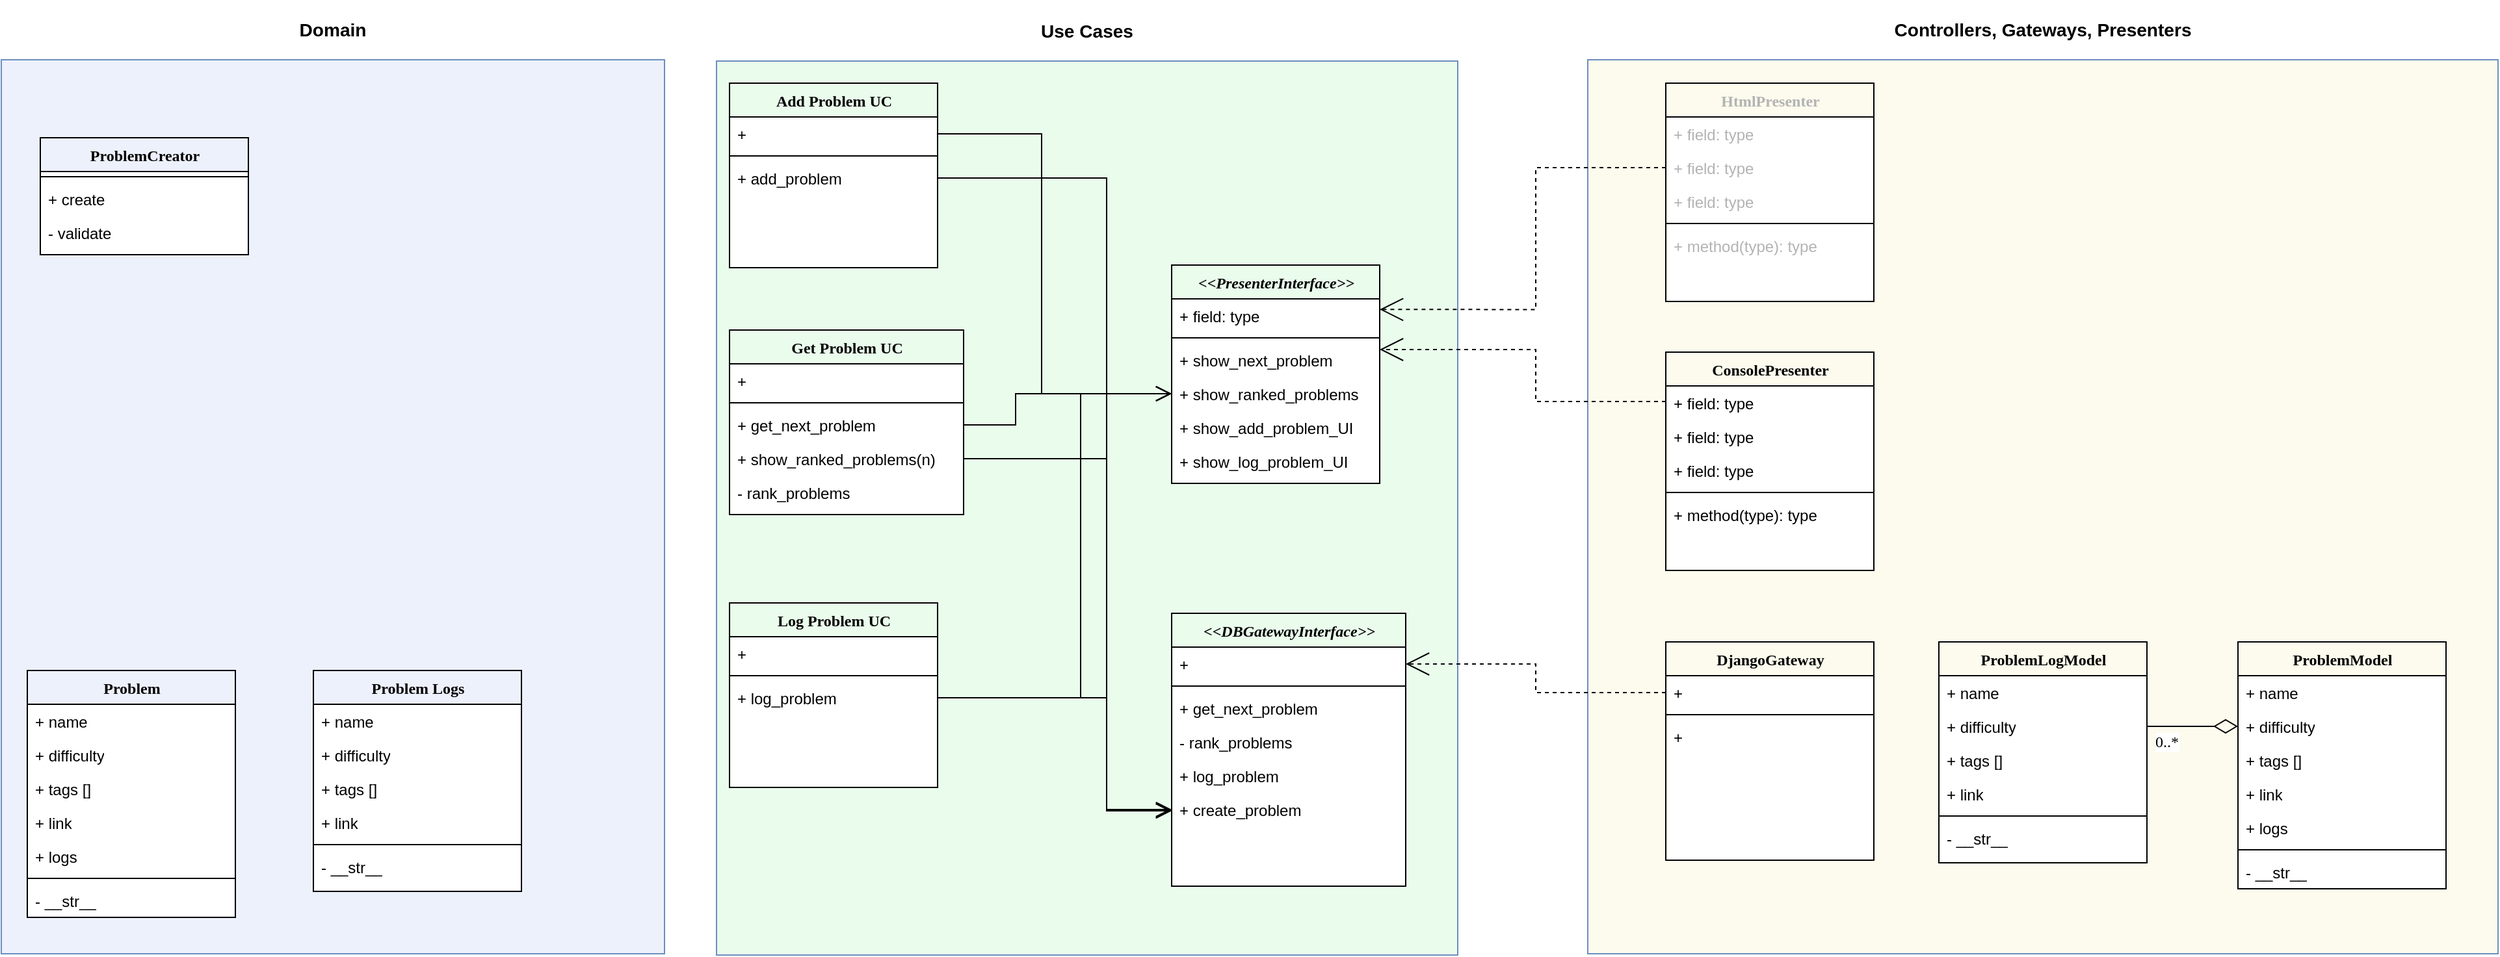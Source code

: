 <mxfile version="14.1.8" type="device"><diagram name="Page-1" id="6133507b-19e7-1e82-6fc7-422aa6c4b21f"><mxGraphModel dx="3162" dy="1176" grid="1" gridSize="10" guides="1" tooltips="1" connect="1" arrows="1" fold="1" page="1" pageScale="1" pageWidth="1100" pageHeight="850" background="#ffffff" math="0" shadow="0"><root><mxCell id="0"/><mxCell id="1" parent="0"/><mxCell id="aO1fJC1LXlytpb3senn0-112" value="&lt;h3&gt;Use Cases&lt;/h3&gt;" style="rounded=0;whiteSpace=wrap;html=1;strokeColor=#6c8ebf;align=center;labelPosition=center;verticalLabelPosition=top;verticalAlign=bottom;spacing=0;fillColor=#EAFCEC;" parent="1" vertex="1"><mxGeometry x="390" y="81" width="570" height="688" as="geometry"/></mxCell><mxCell id="aO1fJC1LXlytpb3senn0-108" value="&lt;h3&gt;Domain&lt;/h3&gt;" style="rounded=0;whiteSpace=wrap;html=1;strokeColor=#6c8ebf;fillColor=#EDF1FC;align=center;labelPosition=center;verticalLabelPosition=top;verticalAlign=bottom;spacing=0;" parent="1" vertex="1"><mxGeometry x="-160" y="80" width="510" height="688" as="geometry"/></mxCell><mxCell id="aO1fJC1LXlytpb3senn0-107" value="&lt;h3&gt;Controllers, Gateways, Presenters&lt;/h3&gt;" style="rounded=0;whiteSpace=wrap;html=1;strokeColor=#6c8ebf;align=center;labelPosition=center;verticalLabelPosition=top;verticalAlign=bottom;spacing=0;fillColor=#FCFBED;" parent="1" vertex="1"><mxGeometry x="1060" y="80" width="700" height="688" as="geometry"/></mxCell><mxCell id="aO1fJC1LXlytpb3senn0-5" value="Add Problem UC" style="swimlane;html=1;fontStyle=1;align=center;verticalAlign=top;childLayout=stackLayout;horizontal=1;startSize=26;horizontalStack=0;resizeParent=1;resizeLast=0;collapsible=1;marginBottom=0;swimlaneFillColor=#ffffff;rounded=0;shadow=0;comic=0;labelBackgroundColor=none;strokeWidth=1;fillColor=none;fontFamily=Verdana;fontSize=12" parent="1" vertex="1"><mxGeometry x="400" y="98" width="160" height="142" as="geometry"/></mxCell><mxCell id="aO1fJC1LXlytpb3senn0-7" value="+" style="text;html=1;strokeColor=none;fillColor=none;align=left;verticalAlign=top;spacingLeft=4;spacingRight=4;whiteSpace=wrap;overflow=hidden;rotatable=0;points=[[0,0.5],[1,0.5]];portConstraint=eastwest;" parent="aO1fJC1LXlytpb3senn0-5" vertex="1"><mxGeometry y="26" width="160" height="26" as="geometry"/></mxCell><mxCell id="aO1fJC1LXlytpb3senn0-8" value="" style="line;html=1;strokeWidth=1;fillColor=none;align=left;verticalAlign=middle;spacingTop=-1;spacingLeft=3;spacingRight=3;rotatable=0;labelPosition=right;points=[];portConstraint=eastwest;" parent="aO1fJC1LXlytpb3senn0-5" vertex="1"><mxGeometry y="52" width="160" height="8" as="geometry"/></mxCell><mxCell id="aO1fJC1LXlytpb3senn0-9" value="+ add_problem" style="text;html=1;strokeColor=none;fillColor=none;align=left;verticalAlign=top;spacingLeft=4;spacingRight=4;whiteSpace=wrap;overflow=hidden;rotatable=0;points=[[0,0.5],[1,0.5]];portConstraint=eastwest;" parent="aO1fJC1LXlytpb3senn0-5" vertex="1"><mxGeometry y="60" width="160" height="26" as="geometry"/></mxCell><mxCell id="aO1fJC1LXlytpb3senn0-11" value="Problem" style="swimlane;html=1;fontStyle=1;align=center;verticalAlign=top;childLayout=stackLayout;horizontal=1;startSize=26;horizontalStack=0;resizeParent=1;resizeLast=0;collapsible=1;marginBottom=0;swimlaneFillColor=#ffffff;rounded=0;shadow=0;comic=0;labelBackgroundColor=none;strokeWidth=1;fillColor=none;fontFamily=Verdana;fontSize=12" parent="1" vertex="1"><mxGeometry x="-140" y="550" width="160" height="190" as="geometry"/></mxCell><mxCell id="aO1fJC1LXlytpb3senn0-12" value="+ name" style="text;html=1;strokeColor=none;fillColor=none;align=left;verticalAlign=top;spacingLeft=4;spacingRight=4;whiteSpace=wrap;overflow=hidden;rotatable=0;points=[[0,0.5],[1,0.5]];portConstraint=eastwest;" parent="aO1fJC1LXlytpb3senn0-11" vertex="1"><mxGeometry y="26" width="160" height="26" as="geometry"/></mxCell><mxCell id="aO1fJC1LXlytpb3senn0-18" value="+ difficulty" style="text;html=1;strokeColor=none;fillColor=none;align=left;verticalAlign=top;spacingLeft=4;spacingRight=4;whiteSpace=wrap;overflow=hidden;rotatable=0;points=[[0,0.5],[1,0.5]];portConstraint=eastwest;" parent="aO1fJC1LXlytpb3senn0-11" vertex="1"><mxGeometry y="52" width="160" height="26" as="geometry"/></mxCell><mxCell id="aO1fJC1LXlytpb3senn0-17" value="+ tags []" style="text;html=1;strokeColor=none;fillColor=none;align=left;verticalAlign=top;spacingLeft=4;spacingRight=4;whiteSpace=wrap;overflow=hidden;rotatable=0;points=[[0,0.5],[1,0.5]];portConstraint=eastwest;" parent="aO1fJC1LXlytpb3senn0-11" vertex="1"><mxGeometry y="78" width="160" height="26" as="geometry"/></mxCell><mxCell id="aO1fJC1LXlytpb3senn0-13" value="+ link" style="text;html=1;strokeColor=none;fillColor=none;align=left;verticalAlign=top;spacingLeft=4;spacingRight=4;whiteSpace=wrap;overflow=hidden;rotatable=0;points=[[0,0.5],[1,0.5]];portConstraint=eastwest;" parent="aO1fJC1LXlytpb3senn0-11" vertex="1"><mxGeometry y="104" width="160" height="26" as="geometry"/></mxCell><mxCell id="aO1fJC1LXlytpb3senn0-26" value="+ logs" style="text;html=1;strokeColor=none;fillColor=none;align=left;verticalAlign=top;spacingLeft=4;spacingRight=4;whiteSpace=wrap;overflow=hidden;rotatable=0;points=[[0,0.5],[1,0.5]];portConstraint=eastwest;" parent="aO1fJC1LXlytpb3senn0-11" vertex="1"><mxGeometry y="130" width="160" height="26" as="geometry"/></mxCell><mxCell id="aO1fJC1LXlytpb3senn0-14" value="" style="line;html=1;strokeWidth=1;fillColor=none;align=left;verticalAlign=middle;spacingTop=-1;spacingLeft=3;spacingRight=3;rotatable=0;labelPosition=right;points=[];portConstraint=eastwest;" parent="aO1fJC1LXlytpb3senn0-11" vertex="1"><mxGeometry y="156" width="160" height="8" as="geometry"/></mxCell><mxCell id="aO1fJC1LXlytpb3senn0-15" value="- __str__" style="text;html=1;strokeColor=none;fillColor=none;align=left;verticalAlign=top;spacingLeft=4;spacingRight=4;whiteSpace=wrap;overflow=hidden;rotatable=0;points=[[0,0.5],[1,0.5]];portConstraint=eastwest;" parent="aO1fJC1LXlytpb3senn0-11" vertex="1"><mxGeometry y="164" width="160" height="26" as="geometry"/></mxCell><mxCell id="aO1fJC1LXlytpb3senn0-19" value="Problem Logs" style="swimlane;html=1;fontStyle=1;align=center;verticalAlign=top;childLayout=stackLayout;horizontal=1;startSize=26;horizontalStack=0;resizeParent=1;resizeLast=0;collapsible=1;marginBottom=0;swimlaneFillColor=#ffffff;rounded=0;shadow=0;comic=0;labelBackgroundColor=none;strokeWidth=1;fillColor=none;fontFamily=Verdana;fontSize=12" parent="1" vertex="1"><mxGeometry x="80" y="550" width="160" height="170" as="geometry"/></mxCell><mxCell id="aO1fJC1LXlytpb3senn0-20" value="+ name" style="text;html=1;strokeColor=none;fillColor=none;align=left;verticalAlign=top;spacingLeft=4;spacingRight=4;whiteSpace=wrap;overflow=hidden;rotatable=0;points=[[0,0.5],[1,0.5]];portConstraint=eastwest;" parent="aO1fJC1LXlytpb3senn0-19" vertex="1"><mxGeometry y="26" width="160" height="26" as="geometry"/></mxCell><mxCell id="aO1fJC1LXlytpb3senn0-21" value="+ difficulty" style="text;html=1;strokeColor=none;fillColor=none;align=left;verticalAlign=top;spacingLeft=4;spacingRight=4;whiteSpace=wrap;overflow=hidden;rotatable=0;points=[[0,0.5],[1,0.5]];portConstraint=eastwest;" parent="aO1fJC1LXlytpb3senn0-19" vertex="1"><mxGeometry y="52" width="160" height="26" as="geometry"/></mxCell><mxCell id="aO1fJC1LXlytpb3senn0-22" value="+ tags []" style="text;html=1;strokeColor=none;fillColor=none;align=left;verticalAlign=top;spacingLeft=4;spacingRight=4;whiteSpace=wrap;overflow=hidden;rotatable=0;points=[[0,0.5],[1,0.5]];portConstraint=eastwest;" parent="aO1fJC1LXlytpb3senn0-19" vertex="1"><mxGeometry y="78" width="160" height="26" as="geometry"/></mxCell><mxCell id="aO1fJC1LXlytpb3senn0-23" value="+ link" style="text;html=1;strokeColor=none;fillColor=none;align=left;verticalAlign=top;spacingLeft=4;spacingRight=4;whiteSpace=wrap;overflow=hidden;rotatable=0;points=[[0,0.5],[1,0.5]];portConstraint=eastwest;" parent="aO1fJC1LXlytpb3senn0-19" vertex="1"><mxGeometry y="104" width="160" height="26" as="geometry"/></mxCell><mxCell id="aO1fJC1LXlytpb3senn0-24" value="" style="line;html=1;strokeWidth=1;fillColor=none;align=left;verticalAlign=middle;spacingTop=-1;spacingLeft=3;spacingRight=3;rotatable=0;labelPosition=right;points=[];portConstraint=eastwest;" parent="aO1fJC1LXlytpb3senn0-19" vertex="1"><mxGeometry y="130" width="160" height="8" as="geometry"/></mxCell><mxCell id="aO1fJC1LXlytpb3senn0-25" value="- __str__" style="text;html=1;strokeColor=none;fillColor=none;align=left;verticalAlign=top;spacingLeft=4;spacingRight=4;whiteSpace=wrap;overflow=hidden;rotatable=0;points=[[0,0.5],[1,0.5]];portConstraint=eastwest;" parent="aO1fJC1LXlytpb3senn0-19" vertex="1"><mxGeometry y="138" width="160" height="26" as="geometry"/></mxCell><mxCell id="aO1fJC1LXlytpb3senn0-29" value="Log Problem UC" style="swimlane;html=1;fontStyle=1;align=center;verticalAlign=top;childLayout=stackLayout;horizontal=1;startSize=26;horizontalStack=0;resizeParent=1;resizeLast=0;collapsible=1;marginBottom=0;swimlaneFillColor=#ffffff;rounded=0;shadow=0;comic=0;labelBackgroundColor=none;strokeWidth=1;fillColor=none;fontFamily=Verdana;fontSize=12" parent="1" vertex="1"><mxGeometry x="400" y="498" width="160" height="142" as="geometry"/></mxCell><mxCell id="aO1fJC1LXlytpb3senn0-30" value="+" style="text;html=1;strokeColor=none;fillColor=none;align=left;verticalAlign=top;spacingLeft=4;spacingRight=4;whiteSpace=wrap;overflow=hidden;rotatable=0;points=[[0,0.5],[1,0.5]];portConstraint=eastwest;" parent="aO1fJC1LXlytpb3senn0-29" vertex="1"><mxGeometry y="26" width="160" height="26" as="geometry"/></mxCell><mxCell id="aO1fJC1LXlytpb3senn0-32" value="" style="line;html=1;strokeWidth=1;fillColor=none;align=left;verticalAlign=middle;spacingTop=-1;spacingLeft=3;spacingRight=3;rotatable=0;labelPosition=right;points=[];portConstraint=eastwest;" parent="aO1fJC1LXlytpb3senn0-29" vertex="1"><mxGeometry y="52" width="160" height="8" as="geometry"/></mxCell><mxCell id="aO1fJC1LXlytpb3senn0-33" value="+ log_problem" style="text;html=1;strokeColor=none;fillColor=none;align=left;verticalAlign=top;spacingLeft=4;spacingRight=4;whiteSpace=wrap;overflow=hidden;rotatable=0;points=[[0,0.5],[1,0.5]];portConstraint=eastwest;" parent="aO1fJC1LXlytpb3senn0-29" vertex="1"><mxGeometry y="60" width="160" height="26" as="geometry"/></mxCell><mxCell id="aO1fJC1LXlytpb3senn0-35" style="edgeStyle=orthogonalEdgeStyle;rounded=0;html=1;dashed=1;labelBackgroundColor=none;startArrow=none;startFill=0;startSize=8;endArrow=open;endFill=0;endSize=16;fontFamily=Verdana;fontSize=12;entryX=1;entryY=0.5;entryDx=0;entryDy=0;" parent="1" source="aO1fJC1LXlytpb3senn0-36" edge="1"><mxGeometry relative="1" as="geometry"><Array as="points"><mxPoint x="1020" y="343"/><mxPoint x="1020" y="303"/></Array><mxPoint x="900" y="303" as="targetPoint"/></mxGeometry></mxCell><mxCell id="aO1fJC1LXlytpb3senn0-36" value="ConsolePresenter" style="swimlane;html=1;fontStyle=1;align=center;verticalAlign=top;childLayout=stackLayout;horizontal=1;startSize=26;horizontalStack=0;resizeParent=1;resizeLast=0;collapsible=1;marginBottom=0;swimlaneFillColor=#ffffff;rounded=0;shadow=0;comic=0;labelBackgroundColor=none;strokeWidth=1;fillColor=none;fontFamily=Verdana;fontSize=12" parent="1" vertex="1"><mxGeometry x="1120" y="305" width="160" height="168" as="geometry"/></mxCell><mxCell id="aO1fJC1LXlytpb3senn0-37" value="+ field: type" style="text;html=1;strokeColor=none;fillColor=none;align=left;verticalAlign=top;spacingLeft=4;spacingRight=4;whiteSpace=wrap;overflow=hidden;rotatable=0;points=[[0,0.5],[1,0.5]];portConstraint=eastwest;" parent="aO1fJC1LXlytpb3senn0-36" vertex="1"><mxGeometry y="26" width="160" height="26" as="geometry"/></mxCell><mxCell id="aO1fJC1LXlytpb3senn0-38" value="+ field: type" style="text;html=1;strokeColor=none;fillColor=none;align=left;verticalAlign=top;spacingLeft=4;spacingRight=4;whiteSpace=wrap;overflow=hidden;rotatable=0;points=[[0,0.5],[1,0.5]];portConstraint=eastwest;" parent="aO1fJC1LXlytpb3senn0-36" vertex="1"><mxGeometry y="52" width="160" height="26" as="geometry"/></mxCell><mxCell id="aO1fJC1LXlytpb3senn0-39" value="+ field: type" style="text;html=1;strokeColor=none;fillColor=none;align=left;verticalAlign=top;spacingLeft=4;spacingRight=4;whiteSpace=wrap;overflow=hidden;rotatable=0;points=[[0,0.5],[1,0.5]];portConstraint=eastwest;" parent="aO1fJC1LXlytpb3senn0-36" vertex="1"><mxGeometry y="78" width="160" height="26" as="geometry"/></mxCell><mxCell id="aO1fJC1LXlytpb3senn0-40" value="" style="line;html=1;strokeWidth=1;fillColor=none;align=left;verticalAlign=middle;spacingTop=-1;spacingLeft=3;spacingRight=3;rotatable=0;labelPosition=right;points=[];portConstraint=eastwest;" parent="aO1fJC1LXlytpb3senn0-36" vertex="1"><mxGeometry y="104" width="160" height="8" as="geometry"/></mxCell><mxCell id="aO1fJC1LXlytpb3senn0-41" value="+ method(type): type" style="text;html=1;strokeColor=none;fillColor=none;align=left;verticalAlign=top;spacingLeft=4;spacingRight=4;whiteSpace=wrap;overflow=hidden;rotatable=0;points=[[0,0.5],[1,0.5]];portConstraint=eastwest;" parent="aO1fJC1LXlytpb3senn0-36" vertex="1"><mxGeometry y="112" width="160" height="26" as="geometry"/></mxCell><mxCell id="aO1fJC1LXlytpb3senn0-43" value="HtmlPresenter" style="swimlane;html=1;fontStyle=1;align=center;verticalAlign=top;childLayout=stackLayout;horizontal=1;startSize=26;horizontalStack=0;resizeParent=1;resizeLast=0;collapsible=1;marginBottom=0;swimlaneFillColor=#ffffff;rounded=0;shadow=0;comic=0;labelBackgroundColor=none;strokeWidth=1;fillColor=none;fontFamily=Verdana;fontSize=12;fontColor=#B3B3B3;" parent="1" vertex="1"><mxGeometry x="1120" y="98" width="160" height="168" as="geometry"/></mxCell><mxCell id="aO1fJC1LXlytpb3senn0-44" value="+ field: type" style="text;html=1;strokeColor=none;fillColor=none;align=left;verticalAlign=top;spacingLeft=4;spacingRight=4;whiteSpace=wrap;overflow=hidden;rotatable=0;points=[[0,0.5],[1,0.5]];portConstraint=eastwest;fontColor=#B3B3B3;" parent="aO1fJC1LXlytpb3senn0-43" vertex="1"><mxGeometry y="26" width="160" height="26" as="geometry"/></mxCell><mxCell id="aO1fJC1LXlytpb3senn0-45" value="+ field: type" style="text;html=1;strokeColor=none;fillColor=none;align=left;verticalAlign=top;spacingLeft=4;spacingRight=4;whiteSpace=wrap;overflow=hidden;rotatable=0;points=[[0,0.5],[1,0.5]];portConstraint=eastwest;fontColor=#B3B3B3;" parent="aO1fJC1LXlytpb3senn0-43" vertex="1"><mxGeometry y="52" width="160" height="26" as="geometry"/></mxCell><mxCell id="aO1fJC1LXlytpb3senn0-46" value="+ field: type" style="text;html=1;strokeColor=none;fillColor=none;align=left;verticalAlign=top;spacingLeft=4;spacingRight=4;whiteSpace=wrap;overflow=hidden;rotatable=0;points=[[0,0.5],[1,0.5]];portConstraint=eastwest;fontColor=#B3B3B3;" parent="aO1fJC1LXlytpb3senn0-43" vertex="1"><mxGeometry y="78" width="160" height="26" as="geometry"/></mxCell><mxCell id="aO1fJC1LXlytpb3senn0-47" value="" style="line;html=1;strokeWidth=1;fillColor=none;align=left;verticalAlign=middle;spacingTop=-1;spacingLeft=3;spacingRight=3;rotatable=0;labelPosition=right;points=[];portConstraint=eastwest;" parent="aO1fJC1LXlytpb3senn0-43" vertex="1"><mxGeometry y="104" width="160" height="8" as="geometry"/></mxCell><mxCell id="aO1fJC1LXlytpb3senn0-48" value="+ method(type): type" style="text;html=1;strokeColor=none;fillColor=none;align=left;verticalAlign=top;spacingLeft=4;spacingRight=4;whiteSpace=wrap;overflow=hidden;rotatable=0;points=[[0,0.5],[1,0.5]];portConstraint=eastwest;fontColor=#B3B3B3;" parent="aO1fJC1LXlytpb3senn0-43" vertex="1"><mxGeometry y="112" width="160" height="26" as="geometry"/></mxCell><mxCell id="aO1fJC1LXlytpb3senn0-49" style="edgeStyle=orthogonalEdgeStyle;rounded=0;html=1;dashed=1;labelBackgroundColor=none;startArrow=none;startFill=0;startSize=8;endArrow=open;endFill=0;endSize=16;fontFamily=Verdana;fontSize=12;entryX=1;entryY=0.314;entryDx=0;entryDy=0;exitX=0;exitY=0.5;exitDx=0;exitDy=0;entryPerimeter=0;" parent="1" source="aO1fJC1LXlytpb3senn0-45" target="aO1fJC1LXlytpb3senn0-60" edge="1"><mxGeometry relative="1" as="geometry"><Array as="points"><mxPoint x="1020" y="163"/><mxPoint x="1020" y="272"/></Array><mxPoint x="1125" y="258" as="sourcePoint"/><mxPoint x="910" y="273" as="targetPoint"/></mxGeometry></mxCell><mxCell id="aO1fJC1LXlytpb3senn0-52" value="DjangoGateway" style="swimlane;html=1;fontStyle=1;align=center;verticalAlign=top;childLayout=stackLayout;horizontal=1;startSize=26;horizontalStack=0;resizeParent=1;resizeLast=0;collapsible=1;marginBottom=0;swimlaneFillColor=#ffffff;rounded=0;shadow=0;comic=0;labelBackgroundColor=none;strokeWidth=1;fillColor=none;fontFamily=Verdana;fontSize=12" parent="1" vertex="1"><mxGeometry x="1120" y="528" width="160" height="168" as="geometry"/></mxCell><mxCell id="aO1fJC1LXlytpb3senn0-53" value="+" style="text;html=1;strokeColor=none;fillColor=none;align=left;verticalAlign=top;spacingLeft=4;spacingRight=4;whiteSpace=wrap;overflow=hidden;rotatable=0;points=[[0,0.5],[1,0.5]];portConstraint=eastwest;" parent="aO1fJC1LXlytpb3senn0-52" vertex="1"><mxGeometry y="26" width="160" height="26" as="geometry"/></mxCell><mxCell id="aO1fJC1LXlytpb3senn0-56" value="" style="line;html=1;strokeWidth=1;fillColor=none;align=left;verticalAlign=middle;spacingTop=-1;spacingLeft=3;spacingRight=3;rotatable=0;labelPosition=right;points=[];portConstraint=eastwest;" parent="aO1fJC1LXlytpb3senn0-52" vertex="1"><mxGeometry y="52" width="160" height="8" as="geometry"/></mxCell><mxCell id="aO1fJC1LXlytpb3senn0-57" value="+" style="text;html=1;strokeColor=none;fillColor=none;align=left;verticalAlign=top;spacingLeft=4;spacingRight=4;whiteSpace=wrap;overflow=hidden;rotatable=0;points=[[0,0.5],[1,0.5]];portConstraint=eastwest;" parent="aO1fJC1LXlytpb3senn0-52" vertex="1"><mxGeometry y="60" width="160" height="26" as="geometry"/></mxCell><mxCell id="aO1fJC1LXlytpb3senn0-58" style="edgeStyle=orthogonalEdgeStyle;rounded=0;html=1;dashed=1;labelBackgroundColor=none;startArrow=none;startFill=0;startSize=8;endArrow=open;endFill=0;endSize=16;fontFamily=Verdana;fontSize=12;entryX=1;entryY=0.5;entryDx=0;entryDy=0;exitX=0;exitY=0.5;exitDx=0;exitDy=0;" parent="1" source="aO1fJC1LXlytpb3senn0-53" target="aO1fJC1LXlytpb3senn0-66" edge="1"><mxGeometry relative="1" as="geometry"><Array as="points"><mxPoint x="1020" y="567"/><mxPoint x="1020" y="545"/></Array><mxPoint x="1070" y="518" as="sourcePoint"/><mxPoint x="910" y="630" as="targetPoint"/></mxGeometry></mxCell><mxCell id="aO1fJC1LXlytpb3senn0-59" value="&lt;i&gt;&amp;lt;&amp;lt;PresenterInterface&amp;gt;&amp;gt;&lt;/i&gt;" style="swimlane;html=1;fontStyle=1;align=center;verticalAlign=top;childLayout=stackLayout;horizontal=1;startSize=26;horizontalStack=0;resizeParent=1;resizeLast=0;collapsible=1;marginBottom=0;swimlaneFillColor=#ffffff;rounded=0;shadow=0;comic=0;labelBackgroundColor=none;strokeWidth=1;fillColor=none;fontFamily=Verdana;fontSize=12" parent="1" vertex="1"><mxGeometry x="740" y="238" width="160" height="168" as="geometry"/></mxCell><mxCell id="aO1fJC1LXlytpb3senn0-60" value="+ field: type" style="text;html=1;strokeColor=none;fillColor=none;align=left;verticalAlign=top;spacingLeft=4;spacingRight=4;whiteSpace=wrap;overflow=hidden;rotatable=0;points=[[0,0.5],[1,0.5]];portConstraint=eastwest;" parent="aO1fJC1LXlytpb3senn0-59" vertex="1"><mxGeometry y="26" width="160" height="26" as="geometry"/></mxCell><mxCell id="aO1fJC1LXlytpb3senn0-63" value="" style="line;html=1;strokeWidth=1;fillColor=none;align=left;verticalAlign=middle;spacingTop=-1;spacingLeft=3;spacingRight=3;rotatable=0;labelPosition=right;points=[];portConstraint=eastwest;" parent="aO1fJC1LXlytpb3senn0-59" vertex="1"><mxGeometry y="52" width="160" height="8" as="geometry"/></mxCell><mxCell id="aO1fJC1LXlytpb3senn0-64" value="+ show_next_problem" style="text;html=1;strokeColor=none;fillColor=none;align=left;verticalAlign=top;spacingLeft=4;spacingRight=4;whiteSpace=wrap;overflow=hidden;rotatable=0;points=[[0,0.5],[1,0.5]];portConstraint=eastwest;" parent="aO1fJC1LXlytpb3senn0-59" vertex="1"><mxGeometry y="60" width="160" height="26" as="geometry"/></mxCell><mxCell id="aO1fJC1LXlytpb3senn0-95" value="+ show_ranked_problems" style="text;html=1;strokeColor=none;fillColor=none;align=left;verticalAlign=top;spacingLeft=4;spacingRight=4;whiteSpace=wrap;overflow=hidden;rotatable=0;points=[[0,0.5],[1,0.5]];portConstraint=eastwest;" parent="aO1fJC1LXlytpb3senn0-59" vertex="1"><mxGeometry y="86" width="160" height="26" as="geometry"/></mxCell><mxCell id="aO1fJC1LXlytpb3senn0-96" value="+ show_add_problem_UI" style="text;html=1;strokeColor=none;fillColor=none;align=left;verticalAlign=top;spacingLeft=4;spacingRight=4;whiteSpace=wrap;overflow=hidden;rotatable=0;points=[[0,0.5],[1,0.5]];portConstraint=eastwest;" parent="aO1fJC1LXlytpb3senn0-59" vertex="1"><mxGeometry y="112" width="160" height="26" as="geometry"/></mxCell><mxCell id="aO1fJC1LXlytpb3senn0-97" value="+ show_log_problem_UI" style="text;html=1;strokeColor=none;fillColor=none;align=left;verticalAlign=top;spacingLeft=4;spacingRight=4;whiteSpace=wrap;overflow=hidden;rotatable=0;points=[[0,0.5],[1,0.5]];portConstraint=eastwest;" parent="aO1fJC1LXlytpb3senn0-59" vertex="1"><mxGeometry y="138" width="160" height="26" as="geometry"/></mxCell><mxCell id="aO1fJC1LXlytpb3senn0-65" value="&lt;i&gt;&amp;lt;&amp;lt;DBGatewayInterface&amp;gt;&amp;gt;&lt;/i&gt;" style="swimlane;html=1;fontStyle=1;align=center;verticalAlign=top;childLayout=stackLayout;horizontal=1;startSize=26;horizontalStack=0;resizeParent=1;resizeLast=0;collapsible=1;marginBottom=0;swimlaneFillColor=#ffffff;rounded=0;shadow=0;comic=0;labelBackgroundColor=none;strokeWidth=1;fillColor=none;fontFamily=Verdana;fontSize=12" parent="1" vertex="1"><mxGeometry x="740" y="506" width="180" height="210" as="geometry"/></mxCell><mxCell id="aO1fJC1LXlytpb3senn0-66" value="+" style="text;html=1;strokeColor=none;fillColor=none;align=left;verticalAlign=top;spacingLeft=4;spacingRight=4;whiteSpace=wrap;overflow=hidden;rotatable=0;points=[[0,0.5],[1,0.5]];portConstraint=eastwest;" parent="aO1fJC1LXlytpb3senn0-65" vertex="1"><mxGeometry y="26" width="180" height="26" as="geometry"/></mxCell><mxCell id="aO1fJC1LXlytpb3senn0-67" value="" style="line;html=1;strokeWidth=1;fillColor=none;align=left;verticalAlign=middle;spacingTop=-1;spacingLeft=3;spacingRight=3;rotatable=0;labelPosition=right;points=[];portConstraint=eastwest;" parent="aO1fJC1LXlytpb3senn0-65" vertex="1"><mxGeometry y="52" width="180" height="8" as="geometry"/></mxCell><mxCell id="aO1fJC1LXlytpb3senn0-68" value="+ get_next_problem" style="text;html=1;strokeColor=none;fillColor=none;align=left;verticalAlign=top;spacingLeft=4;spacingRight=4;whiteSpace=wrap;overflow=hidden;rotatable=0;points=[[0,0.5],[1,0.5]];portConstraint=eastwest;" parent="aO1fJC1LXlytpb3senn0-65" vertex="1"><mxGeometry y="60" width="180" height="26" as="geometry"/></mxCell><mxCell id="aO1fJC1LXlytpb3senn0-71" value="- rank_problems" style="text;html=1;strokeColor=none;fillColor=none;align=left;verticalAlign=top;spacingLeft=4;spacingRight=4;whiteSpace=wrap;overflow=hidden;rotatable=0;points=[[0,0.5],[1,0.5]];portConstraint=eastwest;" parent="aO1fJC1LXlytpb3senn0-65" vertex="1"><mxGeometry y="86" width="180" height="26" as="geometry"/></mxCell><mxCell id="aO1fJC1LXlytpb3senn0-69" value="+ log_problem" style="text;html=1;strokeColor=none;fillColor=none;align=left;verticalAlign=top;spacingLeft=4;spacingRight=4;whiteSpace=wrap;overflow=hidden;rotatable=0;points=[[0,0.5],[1,0.5]];portConstraint=eastwest;" parent="aO1fJC1LXlytpb3senn0-65" vertex="1"><mxGeometry y="112" width="180" height="26" as="geometry"/></mxCell><mxCell id="aO1fJC1LXlytpb3senn0-70" value="+ create_problem" style="text;html=1;strokeColor=none;fillColor=none;align=left;verticalAlign=top;spacingLeft=4;spacingRight=4;whiteSpace=wrap;overflow=hidden;rotatable=0;points=[[0,0.5],[1,0.5]];portConstraint=eastwest;" parent="aO1fJC1LXlytpb3senn0-65" vertex="1"><mxGeometry y="138" width="180" height="26" as="geometry"/></mxCell><mxCell id="aO1fJC1LXlytpb3senn0-72" value="Get Problem UC" style="swimlane;html=1;fontStyle=1;align=center;verticalAlign=top;childLayout=stackLayout;horizontal=1;startSize=26;horizontalStack=0;resizeParent=1;resizeLast=0;collapsible=1;marginBottom=0;swimlaneFillColor=#ffffff;rounded=0;shadow=0;comic=0;labelBackgroundColor=none;strokeWidth=1;fillColor=none;fontFamily=Verdana;fontSize=12" parent="1" vertex="1"><mxGeometry x="400" y="288" width="180" height="142" as="geometry"/></mxCell><mxCell id="aO1fJC1LXlytpb3senn0-73" value="+" style="text;html=1;strokeColor=none;fillColor=none;align=left;verticalAlign=top;spacingLeft=4;spacingRight=4;whiteSpace=wrap;overflow=hidden;rotatable=0;points=[[0,0.5],[1,0.5]];portConstraint=eastwest;" parent="aO1fJC1LXlytpb3senn0-72" vertex="1"><mxGeometry y="26" width="180" height="26" as="geometry"/></mxCell><mxCell id="aO1fJC1LXlytpb3senn0-74" value="" style="line;html=1;strokeWidth=1;fillColor=none;align=left;verticalAlign=middle;spacingTop=-1;spacingLeft=3;spacingRight=3;rotatable=0;labelPosition=right;points=[];portConstraint=eastwest;" parent="aO1fJC1LXlytpb3senn0-72" vertex="1"><mxGeometry y="52" width="180" height="8" as="geometry"/></mxCell><mxCell id="aO1fJC1LXlytpb3senn0-75" value="+ get_next_problem" style="text;html=1;strokeColor=none;fillColor=none;align=left;verticalAlign=top;spacingLeft=4;spacingRight=4;whiteSpace=wrap;overflow=hidden;rotatable=0;points=[[0,0.5],[1,0.5]];portConstraint=eastwest;" parent="aO1fJC1LXlytpb3senn0-72" vertex="1"><mxGeometry y="60" width="180" height="26" as="geometry"/></mxCell><mxCell id="aO1fJC1LXlytpb3senn0-94" value="+ show_ranked_problems(n)" style="text;html=1;strokeColor=none;fillColor=none;align=left;verticalAlign=top;spacingLeft=4;spacingRight=4;whiteSpace=wrap;overflow=hidden;rotatable=0;points=[[0,0.5],[1,0.5]];portConstraint=eastwest;" parent="aO1fJC1LXlytpb3senn0-72" vertex="1"><mxGeometry y="86" width="180" height="26" as="geometry"/></mxCell><mxCell id="aO1fJC1LXlytpb3senn0-76" value="- rank_problems" style="text;html=1;strokeColor=none;fillColor=none;align=left;verticalAlign=top;spacingLeft=4;spacingRight=4;whiteSpace=wrap;overflow=hidden;rotatable=0;points=[[0,0.5],[1,0.5]];portConstraint=eastwest;" parent="aO1fJC1LXlytpb3senn0-72" vertex="1"><mxGeometry y="112" width="180" height="26" as="geometry"/></mxCell><mxCell id="aO1fJC1LXlytpb3senn0-77" value="ProblemModel" style="swimlane;html=1;fontStyle=1;align=center;verticalAlign=top;childLayout=stackLayout;horizontal=1;startSize=26;horizontalStack=0;resizeParent=1;resizeLast=0;collapsible=1;marginBottom=0;swimlaneFillColor=#ffffff;rounded=0;shadow=0;comic=0;labelBackgroundColor=none;strokeWidth=1;fillColor=none;fontFamily=Verdana;fontSize=12" parent="1" vertex="1"><mxGeometry x="1560" y="528" width="160" height="190" as="geometry"/></mxCell><mxCell id="aO1fJC1LXlytpb3senn0-78" value="+ name" style="text;html=1;strokeColor=none;fillColor=none;align=left;verticalAlign=top;spacingLeft=4;spacingRight=4;whiteSpace=wrap;overflow=hidden;rotatable=0;points=[[0,0.5],[1,0.5]];portConstraint=eastwest;" parent="aO1fJC1LXlytpb3senn0-77" vertex="1"><mxGeometry y="26" width="160" height="26" as="geometry"/></mxCell><mxCell id="aO1fJC1LXlytpb3senn0-79" value="+ difficulty" style="text;html=1;strokeColor=none;fillColor=none;align=left;verticalAlign=top;spacingLeft=4;spacingRight=4;whiteSpace=wrap;overflow=hidden;rotatable=0;points=[[0,0.5],[1,0.5]];portConstraint=eastwest;" parent="aO1fJC1LXlytpb3senn0-77" vertex="1"><mxGeometry y="52" width="160" height="26" as="geometry"/></mxCell><mxCell id="aO1fJC1LXlytpb3senn0-80" value="+ tags []" style="text;html=1;strokeColor=none;fillColor=none;align=left;verticalAlign=top;spacingLeft=4;spacingRight=4;whiteSpace=wrap;overflow=hidden;rotatable=0;points=[[0,0.5],[1,0.5]];portConstraint=eastwest;" parent="aO1fJC1LXlytpb3senn0-77" vertex="1"><mxGeometry y="78" width="160" height="26" as="geometry"/></mxCell><mxCell id="aO1fJC1LXlytpb3senn0-81" value="+ link" style="text;html=1;strokeColor=none;fillColor=none;align=left;verticalAlign=top;spacingLeft=4;spacingRight=4;whiteSpace=wrap;overflow=hidden;rotatable=0;points=[[0,0.5],[1,0.5]];portConstraint=eastwest;" parent="aO1fJC1LXlytpb3senn0-77" vertex="1"><mxGeometry y="104" width="160" height="26" as="geometry"/></mxCell><mxCell id="aO1fJC1LXlytpb3senn0-82" value="+ logs" style="text;html=1;strokeColor=none;fillColor=none;align=left;verticalAlign=top;spacingLeft=4;spacingRight=4;whiteSpace=wrap;overflow=hidden;rotatable=0;points=[[0,0.5],[1,0.5]];portConstraint=eastwest;" parent="aO1fJC1LXlytpb3senn0-77" vertex="1"><mxGeometry y="130" width="160" height="26" as="geometry"/></mxCell><mxCell id="aO1fJC1LXlytpb3senn0-83" value="" style="line;html=1;strokeWidth=1;fillColor=none;align=left;verticalAlign=middle;spacingTop=-1;spacingLeft=3;spacingRight=3;rotatable=0;labelPosition=right;points=[];portConstraint=eastwest;" parent="aO1fJC1LXlytpb3senn0-77" vertex="1"><mxGeometry y="156" width="160" height="8" as="geometry"/></mxCell><mxCell id="aO1fJC1LXlytpb3senn0-84" value="- __str__" style="text;html=1;strokeColor=none;fillColor=none;align=left;verticalAlign=top;spacingLeft=4;spacingRight=4;whiteSpace=wrap;overflow=hidden;rotatable=0;points=[[0,0.5],[1,0.5]];portConstraint=eastwest;" parent="aO1fJC1LXlytpb3senn0-77" vertex="1"><mxGeometry y="164" width="160" height="26" as="geometry"/></mxCell><mxCell id="aO1fJC1LXlytpb3senn0-85" value="ProblemLogModel" style="swimlane;html=1;fontStyle=1;align=center;verticalAlign=top;childLayout=stackLayout;horizontal=1;startSize=26;horizontalStack=0;resizeParent=1;resizeLast=0;collapsible=1;marginBottom=0;swimlaneFillColor=#ffffff;rounded=0;shadow=0;comic=0;labelBackgroundColor=none;strokeWidth=1;fillColor=none;fontFamily=Verdana;fontSize=12" parent="1" vertex="1"><mxGeometry x="1330" y="528" width="160" height="170" as="geometry"/></mxCell><mxCell id="aO1fJC1LXlytpb3senn0-86" value="+ name" style="text;html=1;strokeColor=none;fillColor=none;align=left;verticalAlign=top;spacingLeft=4;spacingRight=4;whiteSpace=wrap;overflow=hidden;rotatable=0;points=[[0,0.5],[1,0.5]];portConstraint=eastwest;" parent="aO1fJC1LXlytpb3senn0-85" vertex="1"><mxGeometry y="26" width="160" height="26" as="geometry"/></mxCell><mxCell id="aO1fJC1LXlytpb3senn0-87" value="+ difficulty" style="text;html=1;strokeColor=none;fillColor=none;align=left;verticalAlign=top;spacingLeft=4;spacingRight=4;whiteSpace=wrap;overflow=hidden;rotatable=0;points=[[0,0.5],[1,0.5]];portConstraint=eastwest;" parent="aO1fJC1LXlytpb3senn0-85" vertex="1"><mxGeometry y="52" width="160" height="26" as="geometry"/></mxCell><mxCell id="aO1fJC1LXlytpb3senn0-88" value="+ tags []" style="text;html=1;strokeColor=none;fillColor=none;align=left;verticalAlign=top;spacingLeft=4;spacingRight=4;whiteSpace=wrap;overflow=hidden;rotatable=0;points=[[0,0.5],[1,0.5]];portConstraint=eastwest;" parent="aO1fJC1LXlytpb3senn0-85" vertex="1"><mxGeometry y="78" width="160" height="26" as="geometry"/></mxCell><mxCell id="aO1fJC1LXlytpb3senn0-89" value="+ link" style="text;html=1;strokeColor=none;fillColor=none;align=left;verticalAlign=top;spacingLeft=4;spacingRight=4;whiteSpace=wrap;overflow=hidden;rotatable=0;points=[[0,0.5],[1,0.5]];portConstraint=eastwest;" parent="aO1fJC1LXlytpb3senn0-85" vertex="1"><mxGeometry y="104" width="160" height="26" as="geometry"/></mxCell><mxCell id="aO1fJC1LXlytpb3senn0-90" value="" style="line;html=1;strokeWidth=1;fillColor=none;align=left;verticalAlign=middle;spacingTop=-1;spacingLeft=3;spacingRight=3;rotatable=0;labelPosition=right;points=[];portConstraint=eastwest;" parent="aO1fJC1LXlytpb3senn0-85" vertex="1"><mxGeometry y="130" width="160" height="8" as="geometry"/></mxCell><mxCell id="aO1fJC1LXlytpb3senn0-91" value="- __str__" style="text;html=1;strokeColor=none;fillColor=none;align=left;verticalAlign=top;spacingLeft=4;spacingRight=4;whiteSpace=wrap;overflow=hidden;rotatable=0;points=[[0,0.5],[1,0.5]];portConstraint=eastwest;" parent="aO1fJC1LXlytpb3senn0-85" vertex="1"><mxGeometry y="138" width="160" height="26" as="geometry"/></mxCell><mxCell id="aO1fJC1LXlytpb3senn0-92" style="edgeStyle=orthogonalEdgeStyle;rounded=0;html=1;labelBackgroundColor=none;startArrow=none;startFill=0;startSize=8;endArrow=diamondThin;endFill=0;endSize=16;fontFamily=Verdana;fontSize=12;exitX=1;exitY=0.5;exitDx=0;exitDy=0;" parent="1" source="aO1fJC1LXlytpb3senn0-87" target="aO1fJC1LXlytpb3senn0-79" edge="1"><mxGeometry relative="1" as="geometry"><mxPoint x="1515" y="587" as="sourcePoint"/><mxPoint x="1515" y="452" as="targetPoint"/><Array as="points"/></mxGeometry></mxCell><mxCell id="aO1fJC1LXlytpb3senn0-93" value="0..*" style="text;html=1;resizable=0;points=[];align=center;verticalAlign=middle;labelBackgroundColor=#ffffff;fontSize=12;fontFamily=Verdana" parent="aO1fJC1LXlytpb3senn0-92" vertex="1" connectable="0"><mxGeometry x="-0.847" y="-1" relative="1" as="geometry"><mxPoint x="8.99" y="10.57" as="offset"/></mxGeometry></mxCell><mxCell id="aO1fJC1LXlytpb3senn0-99" style="edgeStyle=orthogonalEdgeStyle;rounded=0;html=1;labelBackgroundColor=none;startArrow=none;startFill=0;startSize=10;endArrow=open;endFill=0;endSize=10;fontFamily=Verdana;fontSize=12;exitX=1;exitY=0.5;exitDx=0;exitDy=0;" parent="1" source="aO1fJC1LXlytpb3senn0-75" edge="1"><mxGeometry relative="1" as="geometry"><mxPoint x="180" y="402" as="sourcePoint"/><mxPoint x="740" y="337" as="targetPoint"/><Array as="points"><mxPoint x="620" y="361"/><mxPoint x="620" y="337"/></Array></mxGeometry></mxCell><mxCell id="aO1fJC1LXlytpb3senn0-101" style="edgeStyle=orthogonalEdgeStyle;rounded=0;html=1;labelBackgroundColor=none;startArrow=none;startFill=0;startSize=10;endArrow=open;endFill=0;endSize=10;fontFamily=Verdana;fontSize=12;exitX=1;exitY=0.5;exitDx=0;exitDy=0;entryX=0;entryY=0.5;entryDx=0;entryDy=0;" parent="1" source="aO1fJC1LXlytpb3senn0-33" target="aO1fJC1LXlytpb3senn0-95" edge="1"><mxGeometry relative="1" as="geometry"><mxPoint x="590.0" y="371" as="sourcePoint"/><mxPoint x="740" y="338" as="targetPoint"/><Array as="points"><mxPoint x="670" y="571"/><mxPoint x="670" y="337"/></Array></mxGeometry></mxCell><mxCell id="aO1fJC1LXlytpb3senn0-102" style="edgeStyle=orthogonalEdgeStyle;rounded=0;html=1;labelBackgroundColor=none;startArrow=none;startFill=0;startSize=10;endArrow=open;endFill=0;endSize=10;fontFamily=Verdana;fontSize=12;exitX=1;exitY=0.5;exitDx=0;exitDy=0;entryX=0;entryY=0.5;entryDx=0;entryDy=0;" parent="1" source="aO1fJC1LXlytpb3senn0-7" target="aO1fJC1LXlytpb3senn0-95" edge="1"><mxGeometry relative="1" as="geometry"><mxPoint x="540" y="287.97" as="sourcePoint"/><mxPoint x="700" y="263.97" as="targetPoint"/><Array as="points"><mxPoint x="640" y="137"/><mxPoint x="640" y="337"/></Array></mxGeometry></mxCell><mxCell id="aO1fJC1LXlytpb3senn0-103" style="edgeStyle=orthogonalEdgeStyle;rounded=0;html=1;labelBackgroundColor=none;startArrow=none;startFill=0;startSize=10;endArrow=open;endFill=0;endSize=10;fontFamily=Verdana;fontSize=12;exitX=1;exitY=0.5;exitDx=0;exitDy=0;entryX=0;entryY=0.5;entryDx=0;entryDy=0;" parent="1" source="aO1fJC1LXlytpb3senn0-9" target="aO1fJC1LXlytpb3senn0-70" edge="1"><mxGeometry relative="1" as="geometry"><mxPoint x="560" y="206" as="sourcePoint"/><mxPoint x="740" y="406" as="targetPoint"/><Array as="points"><mxPoint x="690" y="171"/><mxPoint x="690" y="657"/></Array></mxGeometry></mxCell><mxCell id="aO1fJC1LXlytpb3senn0-104" style="edgeStyle=orthogonalEdgeStyle;rounded=0;html=1;labelBackgroundColor=none;startArrow=none;startFill=0;startSize=10;endArrow=open;endFill=0;endSize=10;fontFamily=Verdana;fontSize=12;exitX=1;exitY=0.5;exitDx=0;exitDy=0;" parent="1" source="aO1fJC1LXlytpb3senn0-94" edge="1"><mxGeometry relative="1" as="geometry"><mxPoint x="570" y="181" as="sourcePoint"/><mxPoint x="740" y="658" as="targetPoint"/><Array as="points"><mxPoint x="690" y="387"/><mxPoint x="690" y="658"/></Array></mxGeometry></mxCell><mxCell id="aO1fJC1LXlytpb3senn0-105" style="edgeStyle=orthogonalEdgeStyle;rounded=0;html=1;labelBackgroundColor=none;startArrow=none;startFill=0;startSize=10;endArrow=open;endFill=0;endSize=10;fontFamily=Verdana;fontSize=12;exitX=1;exitY=0.5;exitDx=0;exitDy=0;" parent="1" source="aO1fJC1LXlytpb3senn0-33" edge="1"><mxGeometry relative="1" as="geometry"><mxPoint x="590" y="397" as="sourcePoint"/><mxPoint x="740" y="658" as="targetPoint"/><Array as="points"><mxPoint x="690" y="571"/><mxPoint x="690" y="658"/></Array></mxGeometry></mxCell><mxCell id="4AXrcuLz6tMjSJDSo2XY-1" value="ProblemCreator" style="swimlane;html=1;fontStyle=1;align=center;verticalAlign=top;childLayout=stackLayout;horizontal=1;startSize=26;horizontalStack=0;resizeParent=1;resizeLast=0;collapsible=1;marginBottom=0;swimlaneFillColor=#ffffff;rounded=0;shadow=0;comic=0;labelBackgroundColor=none;strokeWidth=1;fillColor=none;fontFamily=Verdana;fontSize=12" vertex="1" parent="1"><mxGeometry x="-130" y="140" width="160" height="90" as="geometry"/></mxCell><mxCell id="4AXrcuLz6tMjSJDSo2XY-7" value="" style="line;html=1;strokeWidth=1;fillColor=none;align=left;verticalAlign=middle;spacingTop=-1;spacingLeft=3;spacingRight=3;rotatable=0;labelPosition=right;points=[];portConstraint=eastwest;" vertex="1" parent="4AXrcuLz6tMjSJDSo2XY-1"><mxGeometry y="26" width="160" height="8" as="geometry"/></mxCell><mxCell id="4AXrcuLz6tMjSJDSo2XY-8" value="+ create" style="text;html=1;strokeColor=none;fillColor=none;align=left;verticalAlign=top;spacingLeft=4;spacingRight=4;whiteSpace=wrap;overflow=hidden;rotatable=0;points=[[0,0.5],[1,0.5]];portConstraint=eastwest;" vertex="1" parent="4AXrcuLz6tMjSJDSo2XY-1"><mxGeometry y="34" width="160" height="26" as="geometry"/></mxCell><mxCell id="4AXrcuLz6tMjSJDSo2XY-9" value="- validate" style="text;html=1;strokeColor=none;fillColor=none;align=left;verticalAlign=top;spacingLeft=4;spacingRight=4;whiteSpace=wrap;overflow=hidden;rotatable=0;points=[[0,0.5],[1,0.5]];portConstraint=eastwest;" vertex="1" parent="4AXrcuLz6tMjSJDSo2XY-1"><mxGeometry y="60" width="160" height="26" as="geometry"/></mxCell></root></mxGraphModel></diagram></mxfile>